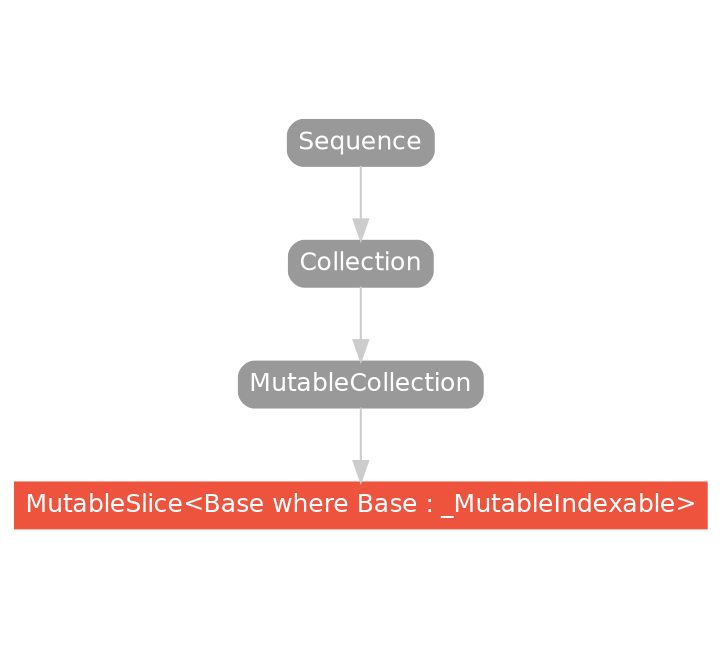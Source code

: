 strict digraph "MutableSlice<Base where Base : _MutableIndexable> - Type Hierarchy - SwiftDoc.org" {
    pad="0.1,0.8"
    node [shape=box, style="filled,rounded", color="#999999", fillcolor="#999999", fontcolor=white, fontname=Helvetica, fontnames="Helvetica,sansserif", fontsize=12, margin="0.07,0.05", height="0.3"]
    edge [color="#cccccc"]
    "Collection" [URL="/protocol/Collection/hierarchy/"]
    "MutableCollection" [URL="/protocol/MutableCollection/hierarchy/"]
    "MutableSlice<Base where Base : _MutableIndexable>" [URL="/type/MutableSlice/", style="filled", fillcolor="#ee543d", color="#ee543d"]
    "Sequence" [URL="/protocol/Sequence/hierarchy/"]    "MutableCollection" -> "MutableSlice<Base where Base : _MutableIndexable>"
    "Collection" -> "MutableCollection"
    "Sequence" -> "Collection"
    subgraph Types {
        rank = max; "MutableSlice<Base where Base : _MutableIndexable>";
    }
}